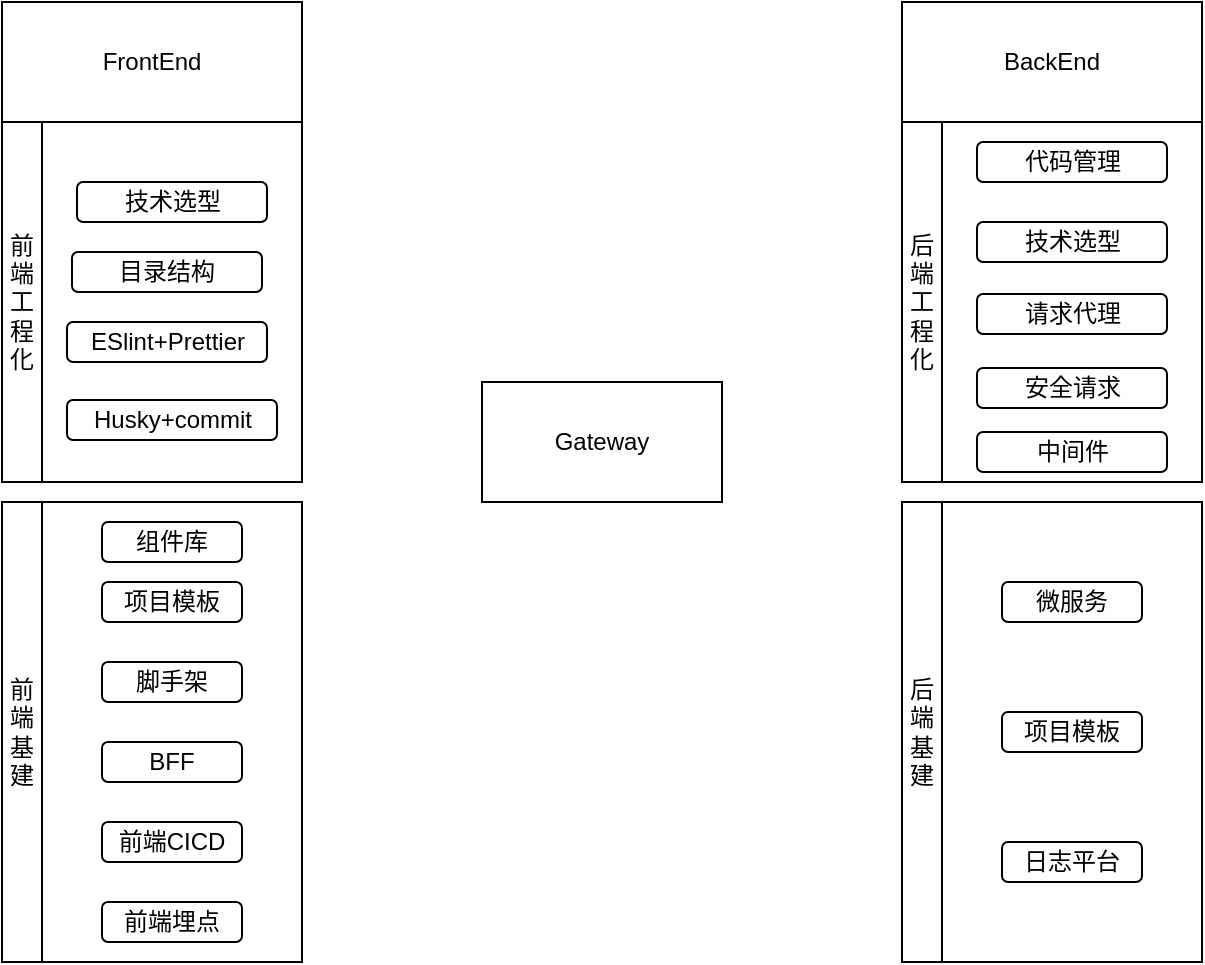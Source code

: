 <mxfile version="21.0.10" type="device"><diagram name="Page-1" id="90a13364-a465-7bf4-72fc-28e22215d7a0"><mxGraphModel dx="1147" dy="695" grid="1" gridSize="10" guides="1" tooltips="1" connect="1" arrows="1" fold="1" page="1" pageScale="1.5" pageWidth="1169" pageHeight="826" background="none" math="0" shadow="0"><root><mxCell id="0" style=";html=1;"/><mxCell id="1" style=";html=1;" parent="0"/><mxCell id="Tb34aPNL3ob6uUHDT4Vl-1" value="FrontEnd" style="rounded=0;whiteSpace=wrap;html=1;" vertex="1" parent="1"><mxGeometry x="550" y="360" width="150" height="60" as="geometry"/></mxCell><mxCell id="Tb34aPNL3ob6uUHDT4Vl-2" value="Gateway" style="rounded=0;whiteSpace=wrap;html=1;" vertex="1" parent="1"><mxGeometry x="790" y="550" width="120" height="60" as="geometry"/></mxCell><mxCell id="Tb34aPNL3ob6uUHDT4Vl-3" value="BackEnd" style="rounded=0;whiteSpace=wrap;html=1;" vertex="1" parent="1"><mxGeometry x="1000" y="360" width="150" height="60" as="geometry"/></mxCell><mxCell id="Tb34aPNL3ob6uUHDT4Vl-4" value="前端工程化" style="rounded=0;whiteSpace=wrap;html=1;" vertex="1" parent="1"><mxGeometry x="550" y="420" width="20" height="180" as="geometry"/></mxCell><mxCell id="Tb34aPNL3ob6uUHDT4Vl-5" value="" style="rounded=0;whiteSpace=wrap;html=1;" vertex="1" parent="1"><mxGeometry x="570" y="420" width="130" height="180" as="geometry"/></mxCell><mxCell id="Tb34aPNL3ob6uUHDT4Vl-6" value="技术选型" style="rounded=1;whiteSpace=wrap;html=1;" vertex="1" parent="1"><mxGeometry x="587.5" y="450" width="95" height="20" as="geometry"/></mxCell><mxCell id="Tb34aPNL3ob6uUHDT4Vl-7" value="ESlint+Prettier" style="rounded=1;whiteSpace=wrap;html=1;" vertex="1" parent="1"><mxGeometry x="582.5" y="520" width="100" height="20" as="geometry"/></mxCell><mxCell id="Tb34aPNL3ob6uUHDT4Vl-8" value="Husky+commit" style="rounded=1;whiteSpace=wrap;html=1;" vertex="1" parent="1"><mxGeometry x="582.5" y="559" width="105" height="20" as="geometry"/></mxCell><mxCell id="Tb34aPNL3ob6uUHDT4Vl-10" value="" style="rounded=0;whiteSpace=wrap;html=1;" vertex="1" parent="1"><mxGeometry x="570" y="610" width="130" height="230" as="geometry"/></mxCell><mxCell id="Tb34aPNL3ob6uUHDT4Vl-11" value="组件库" style="rounded=1;whiteSpace=wrap;html=1;" vertex="1" parent="1"><mxGeometry x="600" y="620" width="70" height="20" as="geometry"/></mxCell><mxCell id="Tb34aPNL3ob6uUHDT4Vl-14" value="脚手架" style="rounded=1;whiteSpace=wrap;html=1;" vertex="1" parent="1"><mxGeometry x="600" y="690" width="70" height="20" as="geometry"/></mxCell><mxCell id="Tb34aPNL3ob6uUHDT4Vl-15" value="BFF" style="rounded=1;whiteSpace=wrap;html=1;" vertex="1" parent="1"><mxGeometry x="600" y="730" width="70" height="20" as="geometry"/></mxCell><mxCell id="Tb34aPNL3ob6uUHDT4Vl-16" value="前端CICD" style="rounded=1;whiteSpace=wrap;html=1;" vertex="1" parent="1"><mxGeometry x="600" y="770" width="70" height="20" as="geometry"/></mxCell><mxCell id="Tb34aPNL3ob6uUHDT4Vl-17" value="前端埋点" style="rounded=1;whiteSpace=wrap;html=1;" vertex="1" parent="1"><mxGeometry x="600" y="810" width="70" height="20" as="geometry"/></mxCell><mxCell id="Tb34aPNL3ob6uUHDT4Vl-19" value="项目模板" style="rounded=1;whiteSpace=wrap;html=1;" vertex="1" parent="1"><mxGeometry x="600" y="650" width="70" height="20" as="geometry"/></mxCell><mxCell id="Tb34aPNL3ob6uUHDT4Vl-20" value="前端基建" style="rounded=0;whiteSpace=wrap;html=1;" vertex="1" parent="1"><mxGeometry x="550" y="610" width="20" height="230" as="geometry"/></mxCell><mxCell id="Tb34aPNL3ob6uUHDT4Vl-21" value="目录结构" style="rounded=1;whiteSpace=wrap;html=1;" vertex="1" parent="1"><mxGeometry x="585" y="485" width="95" height="20" as="geometry"/></mxCell><mxCell id="Tb34aPNL3ob6uUHDT4Vl-22" value="后端工程化" style="rounded=0;whiteSpace=wrap;html=1;" vertex="1" parent="1"><mxGeometry x="1000" y="420" width="20" height="180" as="geometry"/></mxCell><mxCell id="Tb34aPNL3ob6uUHDT4Vl-23" value="" style="rounded=0;whiteSpace=wrap;html=1;" vertex="1" parent="1"><mxGeometry x="1020" y="420" width="130" height="180" as="geometry"/></mxCell><mxCell id="Tb34aPNL3ob6uUHDT4Vl-24" value="代码管理" style="rounded=1;whiteSpace=wrap;html=1;" vertex="1" parent="1"><mxGeometry x="1037.5" y="430" width="95" height="20" as="geometry"/></mxCell><mxCell id="Tb34aPNL3ob6uUHDT4Vl-25" value="技术选型" style="rounded=1;whiteSpace=wrap;html=1;" vertex="1" parent="1"><mxGeometry x="1037.5" y="470" width="95" height="20" as="geometry"/></mxCell><mxCell id="Tb34aPNL3ob6uUHDT4Vl-26" value="请求代理" style="rounded=1;whiteSpace=wrap;html=1;" vertex="1" parent="1"><mxGeometry x="1037.5" y="506" width="95" height="20" as="geometry"/></mxCell><mxCell id="Tb34aPNL3ob6uUHDT4Vl-27" value="" style="rounded=0;whiteSpace=wrap;html=1;" vertex="1" parent="1"><mxGeometry x="1020" y="610" width="130" height="230" as="geometry"/></mxCell><mxCell id="Tb34aPNL3ob6uUHDT4Vl-28" value="微服务" style="rounded=1;whiteSpace=wrap;html=1;" vertex="1" parent="1"><mxGeometry x="1050" y="650" width="70" height="20" as="geometry"/></mxCell><mxCell id="Tb34aPNL3ob6uUHDT4Vl-29" value="日志平台" style="rounded=1;whiteSpace=wrap;html=1;" vertex="1" parent="1"><mxGeometry x="1050" y="780" width="70" height="20" as="geometry"/></mxCell><mxCell id="Tb34aPNL3ob6uUHDT4Vl-33" value="项目模板" style="rounded=1;whiteSpace=wrap;html=1;" vertex="1" parent="1"><mxGeometry x="1050" y="715" width="70" height="20" as="geometry"/></mxCell><mxCell id="Tb34aPNL3ob6uUHDT4Vl-34" value="后端基建" style="rounded=0;whiteSpace=wrap;html=1;" vertex="1" parent="1"><mxGeometry x="1000" y="610" width="20" height="230" as="geometry"/></mxCell><mxCell id="Tb34aPNL3ob6uUHDT4Vl-36" value="安全请求" style="rounded=1;whiteSpace=wrap;html=1;" vertex="1" parent="1"><mxGeometry x="1037.5" y="543" width="95" height="20" as="geometry"/></mxCell><mxCell id="Tb34aPNL3ob6uUHDT4Vl-37" value="中间件" style="rounded=1;whiteSpace=wrap;html=1;" vertex="1" parent="1"><mxGeometry x="1037.5" y="575" width="95" height="20" as="geometry"/></mxCell></root></mxGraphModel></diagram></mxfile>